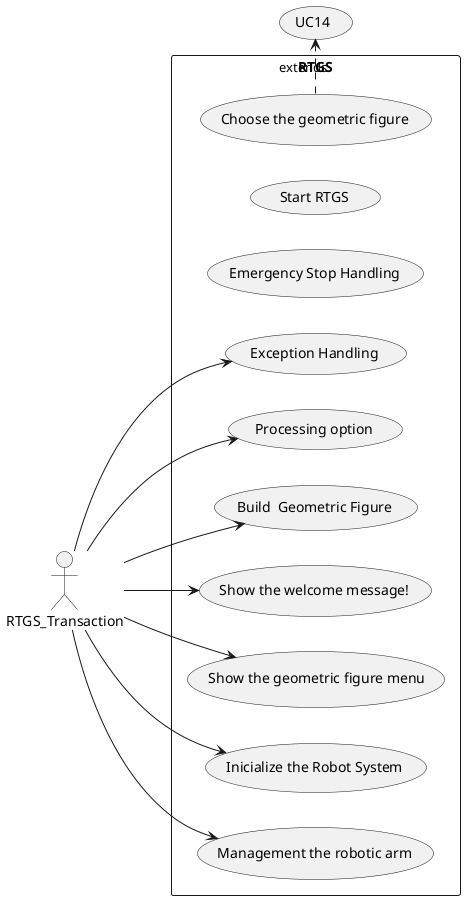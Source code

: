 @startuml
left to right direction
actor "RTGS_Transaction" as RTGS_Transaction
rectangle RTGS {
usecase " Start RTGS" as UC1
usecase " Choose the geometric figure" as UC2
usecase " Emergency Stop Handling" as UC4
usecase " Exception Handling" as UC5
usecase " Processing option" as UC6
usecase " Build  Geometric Figure" as UC7
usecase " Show the welcome message!" as UC8
usecase " Show the geometric figure menu" as UC9
usecase " Inicialize the Robot System" as UC11
usecase " Management the robotic arm" as UC12
}
RTGS_Transaction --> UC5
RTGS_Transaction --> UC6
RTGS_Transaction --> UC7
RTGS_Transaction --> UC8
RTGS_Transaction --> UC9
RTGS_Transaction --> UC11
RTGS_Transaction --> UC12
(UC2) .> (UC14): extends 
@enduml